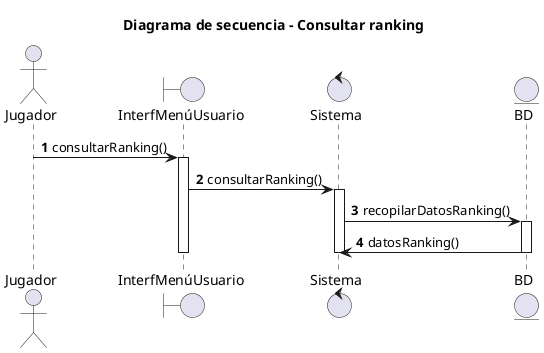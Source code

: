 @startuml
title Diagrama de secuencia - Consultar ranking
autonumber
actor Jugador
boundary InterfMenúUsuario
control Sistema
entity BD

Jugador -> InterfMenúUsuario : consultarRanking()
activate InterfMenúUsuario
InterfMenúUsuario -> Sistema : consultarRanking()
activate Sistema
Sistema -> BD : recopilarDatosRanking()
activate BD
BD -> Sistema : datosRanking()
deactivate BD
deactivate Sistema
deactivate InterfMenúUsuario

@enduml